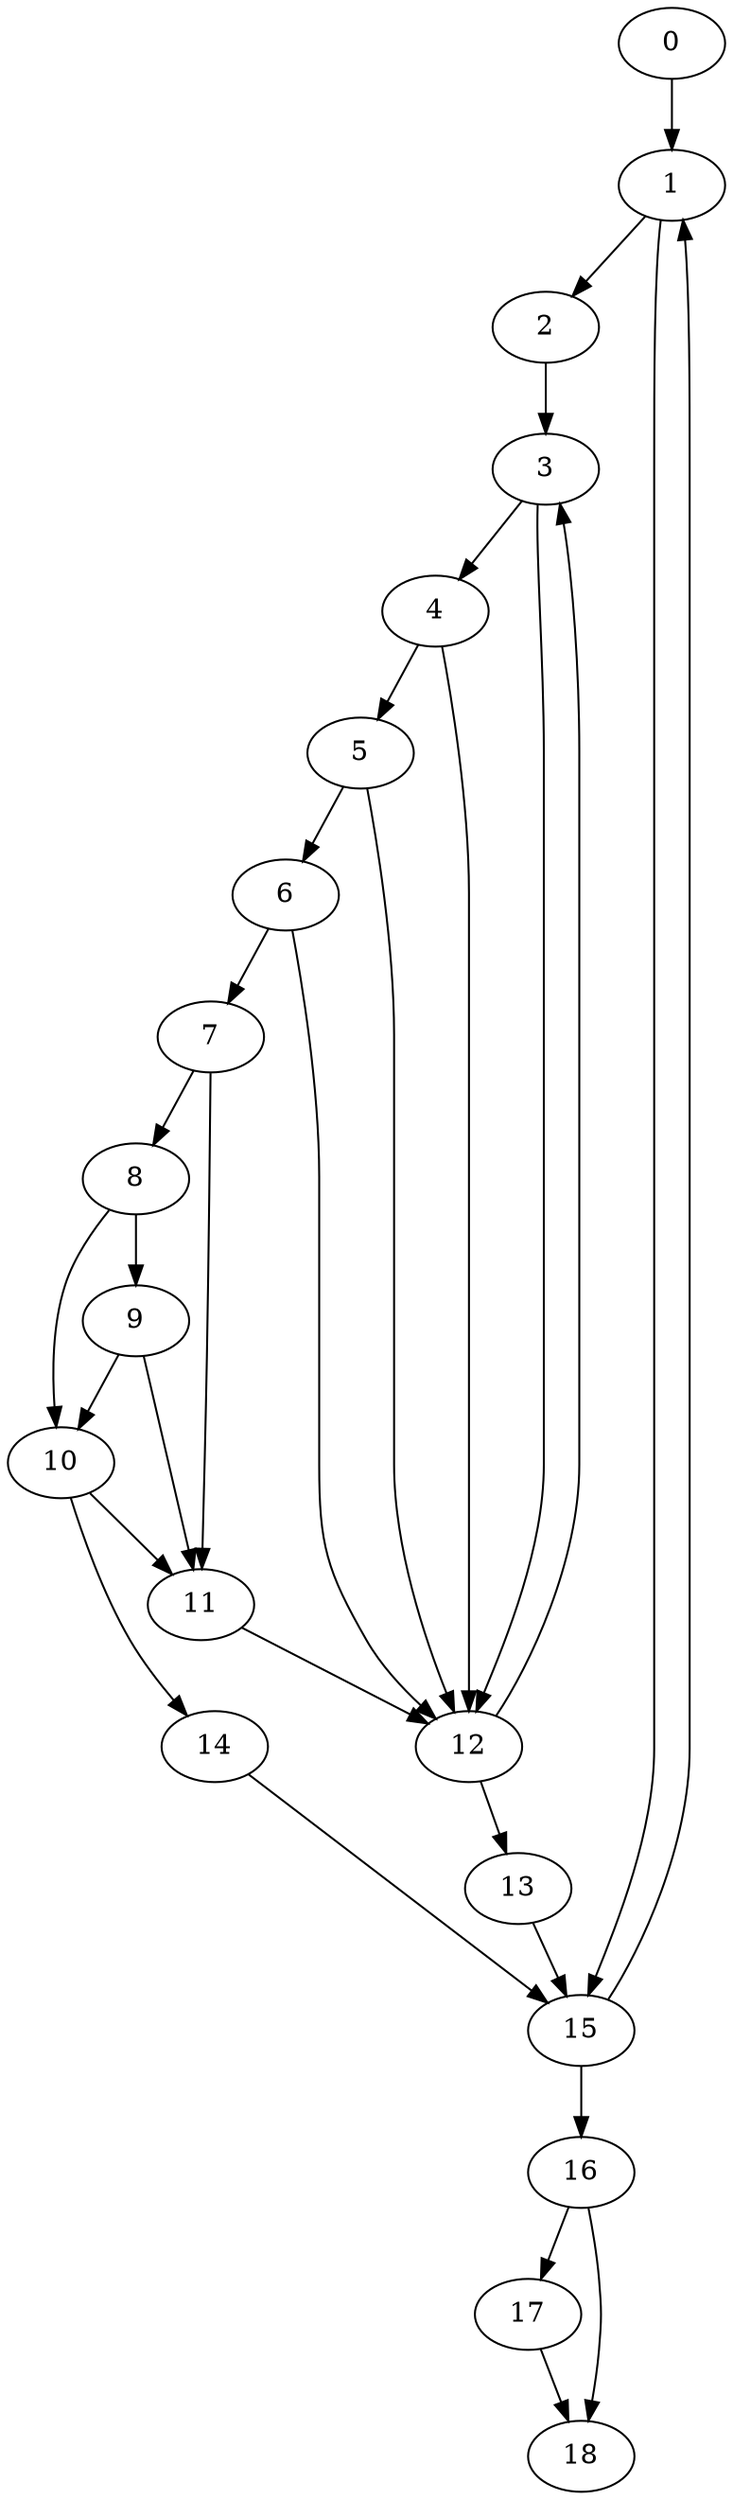 digraph {
	0
	1
	2
	3
	4
	5
	6
	7
	8
	9
	10
	11
	12
	13
	14
	15
	16
	17
	18
	17 -> 18
	16 -> 18
	10 -> 14
	0 -> 1
	15 -> 1
	8 -> 10
	9 -> 10
	7 -> 11
	9 -> 11
	10 -> 11
	3 -> 12
	4 -> 12
	5 -> 12
	6 -> 12
	11 -> 12
	16 -> 17
	5 -> 6
	8 -> 9
	12 -> 3
	2 -> 3
	3 -> 4
	4 -> 5
	6 -> 7
	7 -> 8
	12 -> 13
	1 -> 2
	1 -> 15
	13 -> 15
	14 -> 15
	15 -> 16
}
